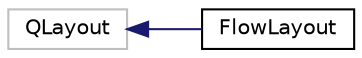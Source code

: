 digraph "Graphical Class Hierarchy"
{
  edge [fontname="Helvetica",fontsize="10",labelfontname="Helvetica",labelfontsize="10"];
  node [fontname="Helvetica",fontsize="10",shape=record];
  rankdir="LR";
  Node122 [label="QLayout",height=0.2,width=0.4,color="grey75", fillcolor="white", style="filled"];
  Node122 -> Node0 [dir="back",color="midnightblue",fontsize="10",style="solid",fontname="Helvetica"];
  Node0 [label="FlowLayout",height=0.2,width=0.4,color="black", fillcolor="white", style="filled",URL="$de/d94/class_flow_layout.html",tooltip="[0] "];
}
